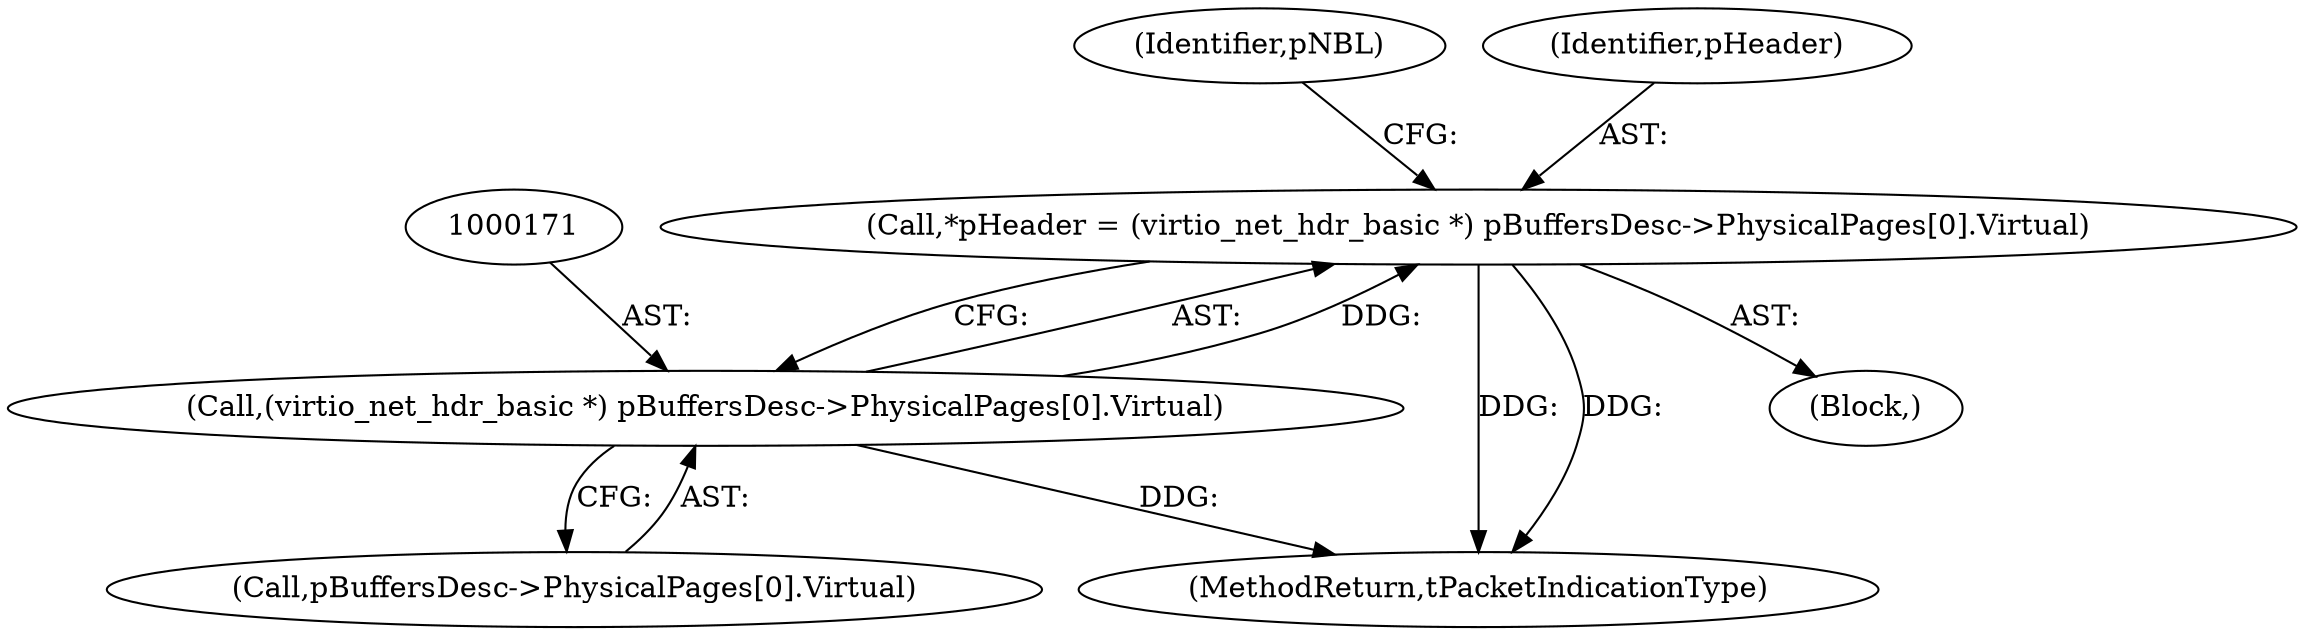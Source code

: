 digraph "0_kvm-guest-drivers-windows_723416fa4210b7464b28eab89cc76252e6193ac1_6@pointer" {
"1000168" [label="(Call,*pHeader = (virtio_net_hdr_basic *) pBuffersDesc->PhysicalPages[0].Virtual)"];
"1000170" [label="(Call,(virtio_net_hdr_basic *) pBuffersDesc->PhysicalPages[0].Virtual)"];
"1000182" [label="(Identifier,pNBL)"];
"1000387" [label="(MethodReturn,tPacketIndicationType)"];
"1000168" [label="(Call,*pHeader = (virtio_net_hdr_basic *) pBuffersDesc->PhysicalPages[0].Virtual)"];
"1000169" [label="(Identifier,pHeader)"];
"1000166" [label="(Block,)"];
"1000172" [label="(Call,pBuffersDesc->PhysicalPages[0].Virtual)"];
"1000170" [label="(Call,(virtio_net_hdr_basic *) pBuffersDesc->PhysicalPages[0].Virtual)"];
"1000168" -> "1000166"  [label="AST: "];
"1000168" -> "1000170"  [label="CFG: "];
"1000169" -> "1000168"  [label="AST: "];
"1000170" -> "1000168"  [label="AST: "];
"1000182" -> "1000168"  [label="CFG: "];
"1000168" -> "1000387"  [label="DDG: "];
"1000168" -> "1000387"  [label="DDG: "];
"1000170" -> "1000168"  [label="DDG: "];
"1000170" -> "1000172"  [label="CFG: "];
"1000171" -> "1000170"  [label="AST: "];
"1000172" -> "1000170"  [label="AST: "];
"1000170" -> "1000387"  [label="DDG: "];
}
